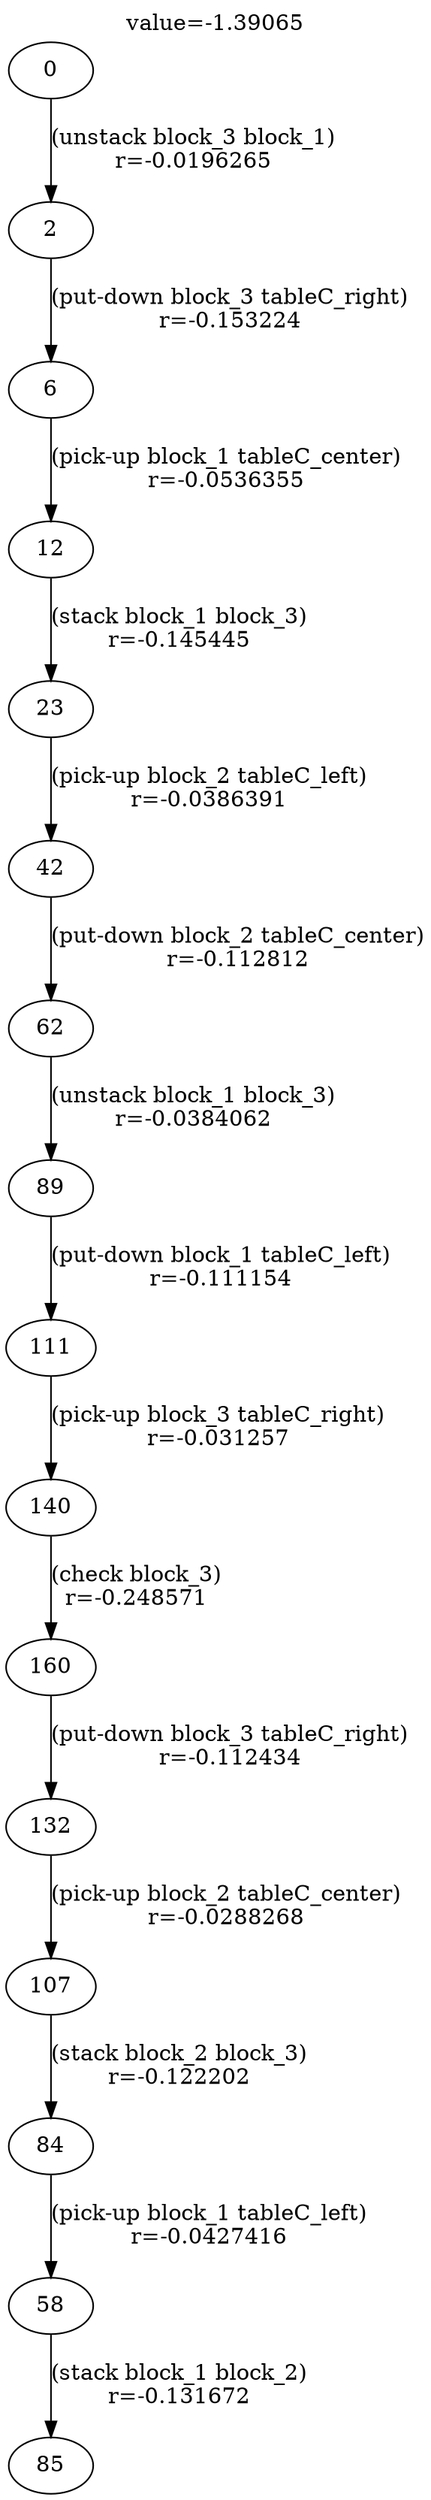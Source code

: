 digraph g{
label="value=-1.39065"
labelloc=top
0->2 [ label="(unstack block_3 block_1)
r=-0.0196265" ];
2->6 [ label="(put-down block_3 tableC_right)
r=-0.153224" ];
6->12 [ label="(pick-up block_1 tableC_center)
r=-0.0536355" ];
12->23 [ label="(stack block_1 block_3)
r=-0.145445" ];
23->42 [ label="(pick-up block_2 tableC_left)
r=-0.0386391" ];
42->62 [ label="(put-down block_2 tableC_center)
r=-0.112812" ];
62->89 [ label="(unstack block_1 block_3)
r=-0.0384062" ];
89->111 [ label="(put-down block_1 tableC_left)
r=-0.111154" ];
111->140 [ label="(pick-up block_3 tableC_right)
r=-0.031257" ];
140->160 [ label="(check block_3)
r=-0.248571" ];
160->132 [ label="(put-down block_3 tableC_right)
r=-0.112434" ];
132->107 [ label="(pick-up block_2 tableC_center)
r=-0.0288268" ];
107->84 [ label="(stack block_2 block_3)
r=-0.122202" ];
84->58 [ label="(pick-up block_1 tableC_left)
r=-0.0427416" ];
58->85 [ label="(stack block_1 block_2)
r=-0.131672" ];
}
